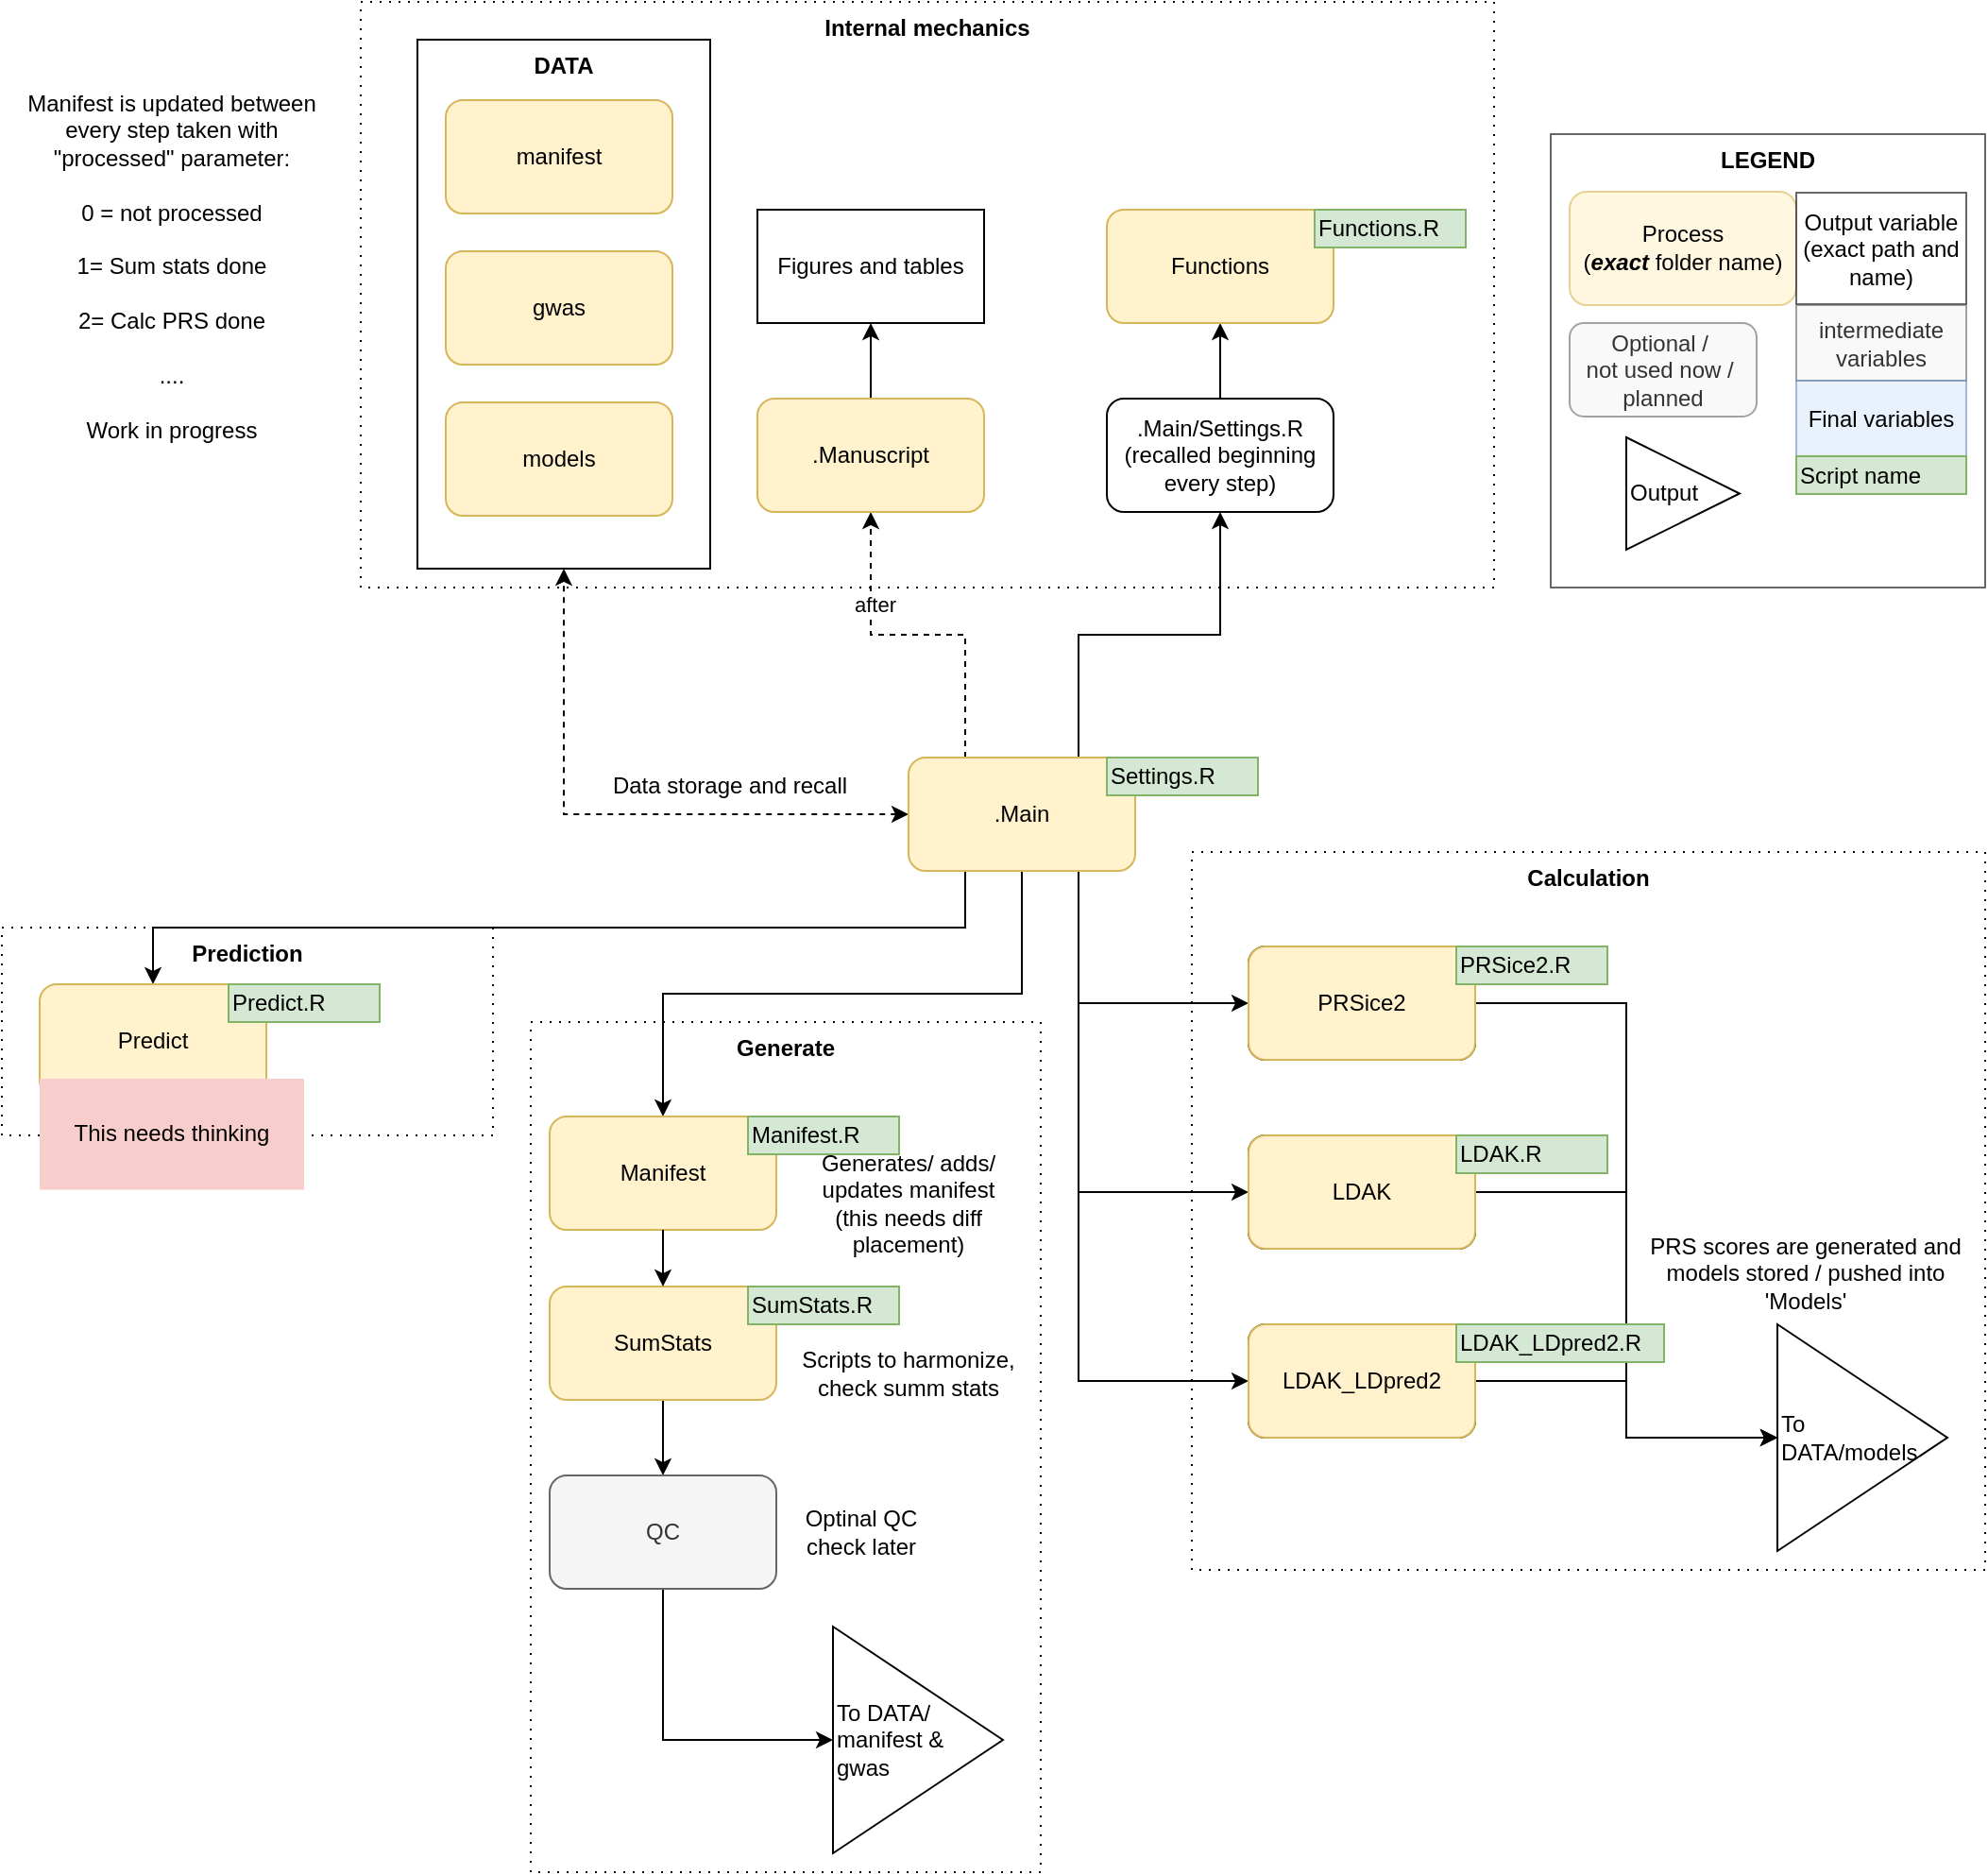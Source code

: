 <mxfile version="20.3.0" type="device"><diagram id="DBzTmJaqaSYZZpX7Ks_x" name="Page-1"><mxGraphModel dx="1406" dy="2027" grid="1" gridSize="10" guides="1" tooltips="1" connect="1" arrows="1" fold="1" page="1" pageScale="1" pageWidth="850" pageHeight="1100" math="0" shadow="0"><root><mxCell id="0"/><mxCell id="1" parent="0"/><mxCell id="QykQbXEFzZkaqNtMEq1k-76" value="Internal mechanics" style="rounded=0;whiteSpace=wrap;html=1;horizontal=1;verticalAlign=top;fontColor=default;labelBackgroundColor=none;fillColor=none;dashed=1;dashPattern=1 4;fontStyle=1" parent="1" vertex="1"><mxGeometry x="220" y="-480" width="600" height="310" as="geometry"/></mxCell><mxCell id="RQk0-jZ14555TrEH06ry-33" value="" style="group;opacity=60;" parent="1" vertex="1" connectable="0"><mxGeometry x="850" y="-410" width="230" height="250.5" as="geometry"/></mxCell><mxCell id="RQk0-jZ14555TrEH06ry-30" value="&lt;b&gt;LEGEND&lt;/b&gt;" style="rounded=0;whiteSpace=wrap;html=1;horizontal=1;verticalAlign=top;opacity=60;" parent="RQk0-jZ14555TrEH06ry-33" vertex="1"><mxGeometry width="230" height="240" as="geometry"/></mxCell><mxCell id="RQk0-jZ14555TrEH06ry-29" value="Process&lt;br&gt;(&lt;b&gt;&lt;i&gt;exact &lt;/i&gt;&lt;/b&gt;folder name)" style="rounded=1;whiteSpace=wrap;html=1;opacity=60;fillColor=#fff2cc;strokeColor=#d6b656;" parent="RQk0-jZ14555TrEH06ry-33" vertex="1"><mxGeometry x="9.999" y="30.496" width="120" height="60" as="geometry"/></mxCell><mxCell id="RQk0-jZ14555TrEH06ry-9" value="Output variable&lt;br&gt;(exact path and name)" style="rounded=0;whiteSpace=wrap;html=1;align=center;opacity=60;" parent="RQk0-jZ14555TrEH06ry-33" vertex="1"><mxGeometry x="130" y="31" width="90" height="59" as="geometry"/></mxCell><mxCell id="RQk0-jZ14555TrEH06ry-34" value="intermediate&lt;br&gt;variables" style="rounded=0;whiteSpace=wrap;html=1;align=center;fillColor=#f5f5f5;fontColor=#333333;strokeColor=#666666;opacity=60;" parent="RQk0-jZ14555TrEH06ry-33" vertex="1"><mxGeometry x="130" y="90.5" width="90" height="40" as="geometry"/></mxCell><mxCell id="RQk0-jZ14555TrEH06ry-35" value="Final variables" style="rounded=0;whiteSpace=wrap;html=1;align=center;fillColor=#dae8fc;strokeColor=#6c8ebf;opacity=60;" parent="RQk0-jZ14555TrEH06ry-33" vertex="1"><mxGeometry x="130" y="130.5" width="90" height="40" as="geometry"/></mxCell><mxCell id="QykQbXEFzZkaqNtMEq1k-20" value="Optional /&amp;nbsp;&lt;br&gt;not used now /&amp;nbsp;&lt;br&gt;planned" style="rounded=1;whiteSpace=wrap;html=1;opacity=60;fillColor=#f5f5f5;fontColor=#333333;strokeColor=#666666;" parent="RQk0-jZ14555TrEH06ry-33" vertex="1"><mxGeometry x="10" y="100" width="99.01" height="49.5" as="geometry"/></mxCell><mxCell id="QykQbXEFzZkaqNtMEq1k-60" value="Script name" style="rounded=0;whiteSpace=wrap;html=1;align=left;fillColor=#d5e8d4;strokeColor=#82b366;" parent="RQk0-jZ14555TrEH06ry-33" vertex="1"><mxGeometry x="130" y="170.5" width="90" height="20" as="geometry"/></mxCell><mxCell id="GWhQHpQUA_1V06OFZXKv-21" value="Output" style="triangle;whiteSpace=wrap;html=1;align=left;" vertex="1" parent="RQk0-jZ14555TrEH06ry-33"><mxGeometry x="40" y="160.5" width="60" height="59.5" as="geometry"/></mxCell><mxCell id="QykQbXEFzZkaqNtMEq1k-27" style="edgeStyle=orthogonalEdgeStyle;rounded=0;orthogonalLoop=1;jettySize=auto;html=1;exitX=0.25;exitY=0;exitDx=0;exitDy=0;dashed=1;" parent="1" source="QykQbXEFzZkaqNtMEq1k-15" target="QykQbXEFzZkaqNtMEq1k-17" edge="1"><mxGeometry relative="1" as="geometry"/></mxCell><mxCell id="QykQbXEFzZkaqNtMEq1k-35" value="after" style="edgeLabel;html=1;align=center;verticalAlign=middle;resizable=0;points=[];" parent="QykQbXEFzZkaqNtMEq1k-27" vertex="1" connectable="0"><mxGeometry x="0.26" y="-3" relative="1" as="geometry"><mxPoint y="-13" as="offset"/></mxGeometry></mxCell><mxCell id="QykQbXEFzZkaqNtMEq1k-65" style="edgeStyle=orthogonalEdgeStyle;rounded=0;orthogonalLoop=1;jettySize=auto;html=1;exitX=0.25;exitY=1;exitDx=0;exitDy=0;entryX=0.5;entryY=0;entryDx=0;entryDy=0;" parent="1" source="QykQbXEFzZkaqNtMEq1k-15" target="QykQbXEFzZkaqNtMEq1k-61" edge="1"><mxGeometry relative="1" as="geometry"/></mxCell><mxCell id="QykQbXEFzZkaqNtMEq1k-72" style="edgeStyle=orthogonalEdgeStyle;rounded=0;orthogonalLoop=1;jettySize=auto;html=1;exitX=0.75;exitY=0;exitDx=0;exitDy=0;entryX=0.5;entryY=1;entryDx=0;entryDy=0;" parent="1" source="QykQbXEFzZkaqNtMEq1k-15" target="QykQbXEFzZkaqNtMEq1k-29" edge="1"><mxGeometry relative="1" as="geometry"/></mxCell><mxCell id="GWhQHpQUA_1V06OFZXKv-2" style="edgeStyle=orthogonalEdgeStyle;rounded=0;orthogonalLoop=1;jettySize=auto;html=1;exitX=0.75;exitY=1;exitDx=0;exitDy=0;entryX=0;entryY=0.5;entryDx=0;entryDy=0;" edge="1" parent="1" source="QykQbXEFzZkaqNtMEq1k-15" target="QykQbXEFzZkaqNtMEq1k-42"><mxGeometry relative="1" as="geometry"/></mxCell><mxCell id="GWhQHpQUA_1V06OFZXKv-3" style="edgeStyle=orthogonalEdgeStyle;rounded=0;orthogonalLoop=1;jettySize=auto;html=1;exitX=0.75;exitY=1;exitDx=0;exitDy=0;entryX=0;entryY=0.5;entryDx=0;entryDy=0;" edge="1" parent="1" source="QykQbXEFzZkaqNtMEq1k-15" target="QykQbXEFzZkaqNtMEq1k-43"><mxGeometry relative="1" as="geometry"/></mxCell><mxCell id="GWhQHpQUA_1V06OFZXKv-4" style="edgeStyle=orthogonalEdgeStyle;rounded=0;orthogonalLoop=1;jettySize=auto;html=1;exitX=0.75;exitY=1;exitDx=0;exitDy=0;entryX=0;entryY=0.5;entryDx=0;entryDy=0;" edge="1" parent="1" source="QykQbXEFzZkaqNtMEq1k-15" target="QykQbXEFzZkaqNtMEq1k-44"><mxGeometry relative="1" as="geometry"/></mxCell><mxCell id="GWhQHpQUA_1V06OFZXKv-17" style="edgeStyle=orthogonalEdgeStyle;rounded=0;orthogonalLoop=1;jettySize=auto;html=1;exitX=0;exitY=0.5;exitDx=0;exitDy=0;entryX=0.5;entryY=1;entryDx=0;entryDy=0;dashed=1;startArrow=classic;startFill=1;" edge="1" parent="1" source="QykQbXEFzZkaqNtMEq1k-15" target="GWhQHpQUA_1V06OFZXKv-5"><mxGeometry relative="1" as="geometry"/></mxCell><mxCell id="GWhQHpQUA_1V06OFZXKv-27" style="edgeStyle=orthogonalEdgeStyle;rounded=0;orthogonalLoop=1;jettySize=auto;html=1;exitX=0.5;exitY=1;exitDx=0;exitDy=0;entryX=0.5;entryY=0;entryDx=0;entryDy=0;startArrow=none;startFill=0;" edge="1" parent="1" source="QykQbXEFzZkaqNtMEq1k-15" target="GWhQHpQUA_1V06OFZXKv-24"><mxGeometry relative="1" as="geometry"/></mxCell><mxCell id="QykQbXEFzZkaqNtMEq1k-15" value=".Main" style="rounded=1;whiteSpace=wrap;html=1;fillColor=#fff2cc;strokeColor=#d6b656;" parent="1" vertex="1"><mxGeometry x="510" y="-80" width="120" height="60" as="geometry"/></mxCell><mxCell id="QykQbXEFzZkaqNtMEq1k-75" style="edgeStyle=orthogonalEdgeStyle;rounded=0;orthogonalLoop=1;jettySize=auto;html=1;exitX=0.5;exitY=0;exitDx=0;exitDy=0;entryX=0.5;entryY=1;entryDx=0;entryDy=0;" parent="1" source="QykQbXEFzZkaqNtMEq1k-17" target="QykQbXEFzZkaqNtMEq1k-28" edge="1"><mxGeometry relative="1" as="geometry"/></mxCell><mxCell id="QykQbXEFzZkaqNtMEq1k-17" value=".Manuscript" style="rounded=1;whiteSpace=wrap;html=1;fillColor=#fff2cc;strokeColor=#d6b656;" parent="1" vertex="1"><mxGeometry x="430" y="-270" width="120" height="60" as="geometry"/></mxCell><mxCell id="QykQbXEFzZkaqNtMEq1k-18" value="Settings.R" style="rounded=0;whiteSpace=wrap;html=1;align=left;fillColor=#d5e8d4;strokeColor=#82b366;" parent="1" vertex="1"><mxGeometry x="615" y="-80" width="80" height="20" as="geometry"/></mxCell><mxCell id="QykQbXEFzZkaqNtMEq1k-28" value="Figures and tables" style="rounded=0;whiteSpace=wrap;html=1;" parent="1" vertex="1"><mxGeometry x="430" y="-370" width="120" height="60" as="geometry"/></mxCell><mxCell id="QykQbXEFzZkaqNtMEq1k-73" style="edgeStyle=orthogonalEdgeStyle;rounded=0;orthogonalLoop=1;jettySize=auto;html=1;exitX=0.5;exitY=0;exitDx=0;exitDy=0;entryX=0.5;entryY=1;entryDx=0;entryDy=0;" parent="1" source="QykQbXEFzZkaqNtMEq1k-29" target="QykQbXEFzZkaqNtMEq1k-30" edge="1"><mxGeometry relative="1" as="geometry"/></mxCell><mxCell id="QykQbXEFzZkaqNtMEq1k-29" value=".Main/Settings.R&lt;br&gt;(recalled beginning every step)" style="rounded=1;whiteSpace=wrap;html=1;" parent="1" vertex="1"><mxGeometry x="615" y="-270" width="120" height="60" as="geometry"/></mxCell><mxCell id="QykQbXEFzZkaqNtMEq1k-71" value="" style="group" parent="1" vertex="1" connectable="0"><mxGeometry x="615" y="-370" width="190" height="60" as="geometry"/></mxCell><mxCell id="QykQbXEFzZkaqNtMEq1k-30" value="Functions" style="rounded=1;whiteSpace=wrap;html=1;fillColor=#fff2cc;strokeColor=#d6b656;" parent="QykQbXEFzZkaqNtMEq1k-71" vertex="1"><mxGeometry width="120" height="60" as="geometry"/></mxCell><mxCell id="QykQbXEFzZkaqNtMEq1k-54" value="Functions.R" style="rounded=0;whiteSpace=wrap;html=1;align=left;fillColor=#d5e8d4;strokeColor=#82b366;" parent="QykQbXEFzZkaqNtMEq1k-71" vertex="1"><mxGeometry x="110" width="80" height="20" as="geometry"/></mxCell><mxCell id="GWhQHpQUA_1V06OFZXKv-12" value="" style="group" vertex="1" connectable="0" parent="1"><mxGeometry x="660" y="-30" width="420" height="380" as="geometry"/></mxCell><mxCell id="QykQbXEFzZkaqNtMEq1k-77" value="Calculation" style="rounded=0;whiteSpace=wrap;html=1;horizontal=1;verticalAlign=top;fontColor=default;labelBackgroundColor=none;fillColor=none;dashed=1;dashPattern=1 4;fontStyle=1" parent="GWhQHpQUA_1V06OFZXKv-12" vertex="1"><mxGeometry width="420" height="380" as="geometry"/></mxCell><mxCell id="GWhQHpQUA_1V06OFZXKv-8" value="To DATA/models" style="triangle;whiteSpace=wrap;html=1;align=left;" vertex="1" parent="GWhQHpQUA_1V06OFZXKv-12"><mxGeometry x="310" y="250" width="90" height="120" as="geometry"/></mxCell><mxCell id="GWhQHpQUA_1V06OFZXKv-9" style="edgeStyle=orthogonalEdgeStyle;rounded=0;orthogonalLoop=1;jettySize=auto;html=1;exitX=1;exitY=0.5;exitDx=0;exitDy=0;entryX=0;entryY=0.5;entryDx=0;entryDy=0;" edge="1" parent="GWhQHpQUA_1V06OFZXKv-12" source="QykQbXEFzZkaqNtMEq1k-42" target="GWhQHpQUA_1V06OFZXKv-8"><mxGeometry relative="1" as="geometry"/></mxCell><mxCell id="GWhQHpQUA_1V06OFZXKv-10" style="edgeStyle=orthogonalEdgeStyle;rounded=0;orthogonalLoop=1;jettySize=auto;html=1;exitX=1;exitY=0.5;exitDx=0;exitDy=0;entryX=0;entryY=0.5;entryDx=0;entryDy=0;" edge="1" parent="GWhQHpQUA_1V06OFZXKv-12" source="QykQbXEFzZkaqNtMEq1k-43" target="GWhQHpQUA_1V06OFZXKv-8"><mxGeometry relative="1" as="geometry"/></mxCell><mxCell id="GWhQHpQUA_1V06OFZXKv-11" style="edgeStyle=orthogonalEdgeStyle;rounded=0;orthogonalLoop=1;jettySize=auto;html=1;exitX=1;exitY=0.5;exitDx=0;exitDy=0;entryX=0;entryY=0.5;entryDx=0;entryDy=0;" edge="1" parent="GWhQHpQUA_1V06OFZXKv-12" source="QykQbXEFzZkaqNtMEq1k-44" target="GWhQHpQUA_1V06OFZXKv-8"><mxGeometry relative="1" as="geometry"/></mxCell><mxCell id="QykQbXEFzZkaqNtMEq1k-7" value="PRSice2" style="rounded=1;whiteSpace=wrap;html=1;" parent="GWhQHpQUA_1V06OFZXKv-12" vertex="1"><mxGeometry x="30" y="50" width="120" height="60" as="geometry"/></mxCell><mxCell id="QykQbXEFzZkaqNtMEq1k-8" value="LDAK" style="rounded=1;whiteSpace=wrap;html=1;" parent="GWhQHpQUA_1V06OFZXKv-12" vertex="1"><mxGeometry x="30" y="150" width="120" height="60" as="geometry"/></mxCell><mxCell id="QykQbXEFzZkaqNtMEq1k-9" value="LDAK_LDpred2" style="rounded=1;whiteSpace=wrap;html=1;" parent="GWhQHpQUA_1V06OFZXKv-12" vertex="1"><mxGeometry x="30" y="250" width="120" height="60" as="geometry"/></mxCell><mxCell id="QykQbXEFzZkaqNtMEq1k-42" value="PRSice2" style="rounded=1;whiteSpace=wrap;html=1;fillColor=#fff2cc;strokeColor=#d6b656;" parent="GWhQHpQUA_1V06OFZXKv-12" vertex="1"><mxGeometry x="30" y="50" width="120" height="60" as="geometry"/></mxCell><mxCell id="QykQbXEFzZkaqNtMEq1k-43" value="LDAK" style="rounded=1;whiteSpace=wrap;html=1;fillColor=#fff2cc;strokeColor=#d6b656;" parent="GWhQHpQUA_1V06OFZXKv-12" vertex="1"><mxGeometry x="30" y="150" width="120" height="60" as="geometry"/></mxCell><mxCell id="QykQbXEFzZkaqNtMEq1k-44" value="LDAK_LDpred2" style="rounded=1;whiteSpace=wrap;html=1;fillColor=#fff2cc;strokeColor=#d6b656;" parent="GWhQHpQUA_1V06OFZXKv-12" vertex="1"><mxGeometry x="30" y="250" width="120" height="60" as="geometry"/></mxCell><mxCell id="QykQbXEFzZkaqNtMEq1k-51" value="PRS scores are generated and models stored / pushed into 'Models'" style="text;html=1;strokeColor=none;fillColor=none;align=center;verticalAlign=middle;whiteSpace=wrap;rounded=0;" parent="GWhQHpQUA_1V06OFZXKv-12" vertex="1"><mxGeometry x="230" y="200" width="190" height="45" as="geometry"/></mxCell><mxCell id="QykQbXEFzZkaqNtMEq1k-56" value="PRSice2.R" style="rounded=0;whiteSpace=wrap;html=1;align=left;fillColor=#d5e8d4;strokeColor=#82b366;" parent="GWhQHpQUA_1V06OFZXKv-12" vertex="1"><mxGeometry x="140" y="50" width="80" height="20" as="geometry"/></mxCell><mxCell id="QykQbXEFzZkaqNtMEq1k-57" value="LDAK.R" style="rounded=0;whiteSpace=wrap;html=1;align=left;fillColor=#d5e8d4;strokeColor=#82b366;" parent="GWhQHpQUA_1V06OFZXKv-12" vertex="1"><mxGeometry x="140" y="150" width="80" height="20" as="geometry"/></mxCell><mxCell id="QykQbXEFzZkaqNtMEq1k-58" value="LDAK_LDpred2.R" style="rounded=0;whiteSpace=wrap;html=1;align=left;fillColor=#d5e8d4;strokeColor=#82b366;" parent="GWhQHpQUA_1V06OFZXKv-12" vertex="1"><mxGeometry x="140" y="250" width="110" height="20" as="geometry"/></mxCell><mxCell id="GWhQHpQUA_1V06OFZXKv-13" value="" style="group;strokeColor=default;" vertex="1" connectable="0" parent="1"><mxGeometry x="250" y="-460" width="155" height="280" as="geometry"/></mxCell><mxCell id="GWhQHpQUA_1V06OFZXKv-5" value="DATA" style="rounded=0;whiteSpace=wrap;html=1;horizontal=1;verticalAlign=top;fontColor=default;labelBackgroundColor=none;fillColor=none;dashed=1;dashPattern=1 4;fontStyle=1" vertex="1" parent="GWhQHpQUA_1V06OFZXKv-13"><mxGeometry width="155" height="280" as="geometry"/></mxCell><mxCell id="QykQbXEFzZkaqNtMEq1k-37" value="manifest" style="rounded=1;whiteSpace=wrap;html=1;fillColor=#fff2cc;strokeColor=#d6b656;" parent="GWhQHpQUA_1V06OFZXKv-13" vertex="1"><mxGeometry x="15" y="32" width="120" height="60" as="geometry"/></mxCell><mxCell id="GWhQHpQUA_1V06OFZXKv-6" value="gwas" style="rounded=1;whiteSpace=wrap;html=1;fillColor=#fff2cc;strokeColor=#d6b656;" vertex="1" parent="GWhQHpQUA_1V06OFZXKv-13"><mxGeometry x="15" y="112" width="120" height="60" as="geometry"/></mxCell><mxCell id="GWhQHpQUA_1V06OFZXKv-7" value="models" style="rounded=1;whiteSpace=wrap;html=1;fillColor=#fff2cc;strokeColor=#d6b656;" vertex="1" parent="GWhQHpQUA_1V06OFZXKv-13"><mxGeometry x="15" y="192" width="120" height="60" as="geometry"/></mxCell><mxCell id="GWhQHpQUA_1V06OFZXKv-18" value="Data storage and recall" style="text;html=1;align=center;verticalAlign=middle;resizable=0;points=[];autosize=1;strokeColor=none;fillColor=none;" vertex="1" parent="1"><mxGeometry x="340" y="-80" width="150" height="30" as="geometry"/></mxCell><mxCell id="GWhQHpQUA_1V06OFZXKv-20" value="" style="group" vertex="1" connectable="0" parent="1"><mxGeometry x="30" y="10" width="260" height="110" as="geometry"/></mxCell><mxCell id="QykQbXEFzZkaqNtMEq1k-78" value="Prediction" style="rounded=0;whiteSpace=wrap;html=1;horizontal=1;verticalAlign=top;fontColor=default;labelBackgroundColor=none;fillColor=none;dashed=1;dashPattern=1 4;fontStyle=1" parent="GWhQHpQUA_1V06OFZXKv-20" vertex="1"><mxGeometry width="260" height="110" as="geometry"/></mxCell><mxCell id="QykQbXEFzZkaqNtMEq1k-70" value="" style="group" parent="GWhQHpQUA_1V06OFZXKv-20" vertex="1" connectable="0"><mxGeometry x="20" y="30" width="180" height="60" as="geometry"/></mxCell><mxCell id="QykQbXEFzZkaqNtMEq1k-61" value="Predict" style="rounded=1;whiteSpace=wrap;html=1;fillColor=#fff2cc;strokeColor=#d6b656;" parent="QykQbXEFzZkaqNtMEq1k-70" vertex="1"><mxGeometry width="120" height="60" as="geometry"/></mxCell><mxCell id="QykQbXEFzZkaqNtMEq1k-64" value="Predict.R" style="rounded=0;whiteSpace=wrap;html=1;align=left;fillColor=#d5e8d4;strokeColor=#82b366;" parent="QykQbXEFzZkaqNtMEq1k-70" vertex="1"><mxGeometry x="100" width="80" height="20" as="geometry"/></mxCell><mxCell id="GWhQHpQUA_1V06OFZXKv-22" value="Manifest is updated between every step taken with &quot;processed&quot; parameter:&lt;br&gt;&lt;br&gt;0 = not processed&lt;br&gt;&lt;br&gt;1= Sum stats done&lt;br&gt;&lt;br&gt;2= Calc PRS done&lt;br&gt;&lt;br&gt;....&lt;br&gt;&lt;br&gt;Work in progress" style="text;html=1;strokeColor=none;fillColor=none;align=center;verticalAlign=middle;whiteSpace=wrap;rounded=0;" vertex="1" parent="1"><mxGeometry x="30" y="-440" width="180" height="200" as="geometry"/></mxCell><mxCell id="GWhQHpQUA_1V06OFZXKv-1" value="Generate" style="rounded=0;whiteSpace=wrap;html=1;horizontal=1;verticalAlign=top;fontColor=default;labelBackgroundColor=none;fillColor=none;dashed=1;dashPattern=1 4;fontStyle=1" vertex="1" parent="1"><mxGeometry x="310" y="60" width="270" height="450" as="geometry"/></mxCell><mxCell id="QykQbXEFzZkaqNtMEq1k-66" style="edgeStyle=orthogonalEdgeStyle;rounded=0;orthogonalLoop=1;jettySize=auto;html=1;exitX=0.5;exitY=1;exitDx=0;exitDy=0;entryX=0.5;entryY=0;entryDx=0;entryDy=0;" parent="1" source="QykQbXEFzZkaqNtMEq1k-14" target="QykQbXEFzZkaqNtMEq1k-19" edge="1"><mxGeometry relative="1" as="geometry"/></mxCell><mxCell id="GWhQHpQUA_1V06OFZXKv-15" style="edgeStyle=orthogonalEdgeStyle;rounded=0;orthogonalLoop=1;jettySize=auto;html=1;exitX=0.5;exitY=1;exitDx=0;exitDy=0;entryX=0;entryY=0.5;entryDx=0;entryDy=0;" edge="1" parent="1" source="QykQbXEFzZkaqNtMEq1k-19" target="GWhQHpQUA_1V06OFZXKv-14"><mxGeometry relative="1" as="geometry"/></mxCell><mxCell id="QykQbXEFzZkaqNtMEq1k-69" value="" style="group" parent="1" vertex="1" connectable="0"><mxGeometry x="320" y="200" width="250" height="72.5" as="geometry"/></mxCell><mxCell id="QykQbXEFzZkaqNtMEq1k-14" value="SumStats" style="rounded=1;whiteSpace=wrap;html=1;fillColor=#fff2cc;strokeColor=#d6b656;" parent="QykQbXEFzZkaqNtMEq1k-69" vertex="1"><mxGeometry width="120" height="60" as="geometry"/></mxCell><mxCell id="QykQbXEFzZkaqNtMEq1k-53" value="Scripts to harmonize, check summ stats" style="text;html=1;strokeColor=none;fillColor=none;align=center;verticalAlign=middle;whiteSpace=wrap;rounded=0;" parent="QykQbXEFzZkaqNtMEq1k-69" vertex="1"><mxGeometry x="130" y="20" width="120" height="52.5" as="geometry"/></mxCell><mxCell id="QykQbXEFzZkaqNtMEq1k-55" value="SumStats.R" style="rounded=0;whiteSpace=wrap;html=1;align=left;fillColor=#d5e8d4;strokeColor=#82b366;" parent="QykQbXEFzZkaqNtMEq1k-69" vertex="1"><mxGeometry x="105" width="80" height="20" as="geometry"/></mxCell><mxCell id="QykQbXEFzZkaqNtMEq1k-52" value="Optinal QC&lt;br&gt;check later" style="text;html=1;strokeColor=none;fillColor=none;align=center;verticalAlign=middle;whiteSpace=wrap;rounded=0;" parent="1" vertex="1"><mxGeometry x="390" y="307.5" width="190" height="45" as="geometry"/></mxCell><mxCell id="GWhQHpQUA_1V06OFZXKv-14" value="To DATA/ manifest &amp;amp;&amp;nbsp;&lt;br&gt;gwas" style="triangle;whiteSpace=wrap;html=1;align=left;" vertex="1" parent="1"><mxGeometry x="470" y="380" width="90" height="120" as="geometry"/></mxCell><mxCell id="QykQbXEFzZkaqNtMEq1k-19" value="QC" style="rounded=1;whiteSpace=wrap;html=1;fillColor=#f5f5f5;fontColor=#333333;strokeColor=#666666;" parent="1" vertex="1"><mxGeometry x="320" y="300" width="120" height="60" as="geometry"/></mxCell><mxCell id="GWhQHpQUA_1V06OFZXKv-23" value="" style="group" vertex="1" connectable="0" parent="1"><mxGeometry x="320" y="110" width="250" height="72.5" as="geometry"/></mxCell><mxCell id="GWhQHpQUA_1V06OFZXKv-24" value="Manifest" style="rounded=1;whiteSpace=wrap;html=1;fillColor=#fff2cc;strokeColor=#d6b656;" vertex="1" parent="GWhQHpQUA_1V06OFZXKv-23"><mxGeometry width="120" height="60" as="geometry"/></mxCell><mxCell id="GWhQHpQUA_1V06OFZXKv-25" value="Generates/ adds/ updates manifest&lt;br&gt;(this needs diff placement)" style="text;html=1;strokeColor=none;fillColor=none;align=center;verticalAlign=middle;whiteSpace=wrap;rounded=0;" vertex="1" parent="GWhQHpQUA_1V06OFZXKv-23"><mxGeometry x="130" y="20" width="120" height="52.5" as="geometry"/></mxCell><mxCell id="GWhQHpQUA_1V06OFZXKv-26" value="Manifest.R" style="rounded=0;whiteSpace=wrap;html=1;align=left;fillColor=#d5e8d4;strokeColor=#82b366;" vertex="1" parent="GWhQHpQUA_1V06OFZXKv-23"><mxGeometry x="105" width="80" height="20" as="geometry"/></mxCell><mxCell id="GWhQHpQUA_1V06OFZXKv-28" style="edgeStyle=orthogonalEdgeStyle;rounded=0;orthogonalLoop=1;jettySize=auto;html=1;exitX=0.5;exitY=1;exitDx=0;exitDy=0;entryX=0.5;entryY=0;entryDx=0;entryDy=0;startArrow=none;startFill=0;" edge="1" parent="1" source="GWhQHpQUA_1V06OFZXKv-24" target="QykQbXEFzZkaqNtMEq1k-14"><mxGeometry relative="1" as="geometry"/></mxCell><mxCell id="GWhQHpQUA_1V06OFZXKv-29" value="This needs thinking" style="text;html=1;strokeColor=none;fillColor=#f8cecc;align=center;verticalAlign=middle;whiteSpace=wrap;rounded=0;" vertex="1" parent="1"><mxGeometry x="50" y="90" width="140" height="58.75" as="geometry"/></mxCell></root></mxGraphModel></diagram></mxfile>